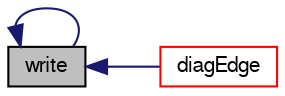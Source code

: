 digraph "write"
{
  bgcolor="transparent";
  edge [fontname="FreeSans",fontsize="10",labelfontname="FreeSans",labelfontsize="10"];
  node [fontname="FreeSans",fontsize="10",shape=record];
  rankdir="LR";
  Node1901 [label="write",height=0.2,width=0.4,color="black", fillcolor="grey75", style="filled", fontcolor="black"];
  Node1901 -> Node1902 [dir="back",color="midnightblue",fontsize="10",style="solid",fontname="FreeSans"];
  Node1902 [label="diagEdge",height=0.2,width=0.4,color="red",URL="$a28794.html#acb7bb9eec14aecc690fce4c47829d321",tooltip="-1 or diagonal edge "];
  Node1901 -> Node1901 [dir="back",color="midnightblue",fontsize="10",style="solid",fontname="FreeSans"];
}

